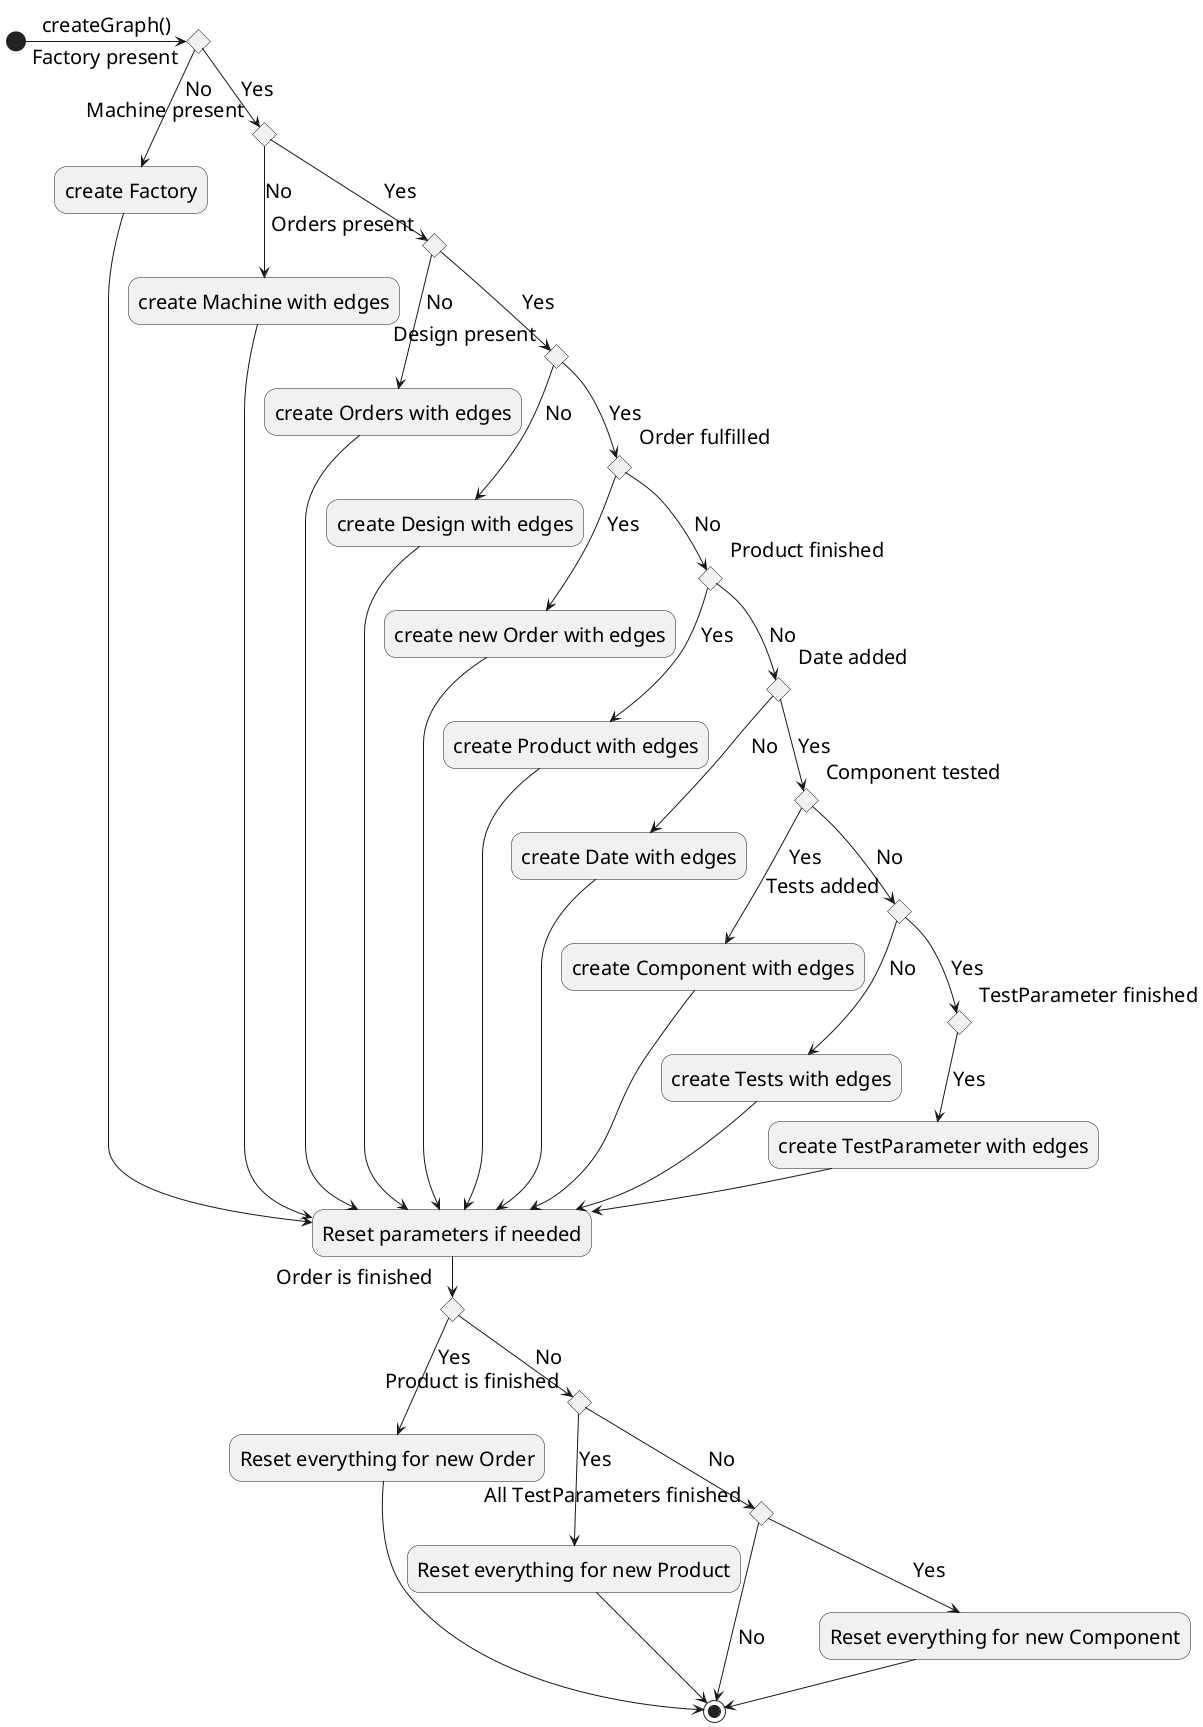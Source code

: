 @startuml

skinparam ActivityFontSize 20
skinparam ArrowFontSize 20

(*) -> [createGraph()] if "Factory present" then
    --> [No] "create Factory"
    --> "Reset parameters if needed"
else
    --> [Yes] if "Machine present" then
        --> [No] "create Machine with edges"
        --> "Reset parameters if needed"
    else
        --> [Yes] if "Orders present" then
            --> [No] "create Orders with edges"
            --> "Reset parameters if needed"
        else
            --> [Yes] if "Design present" then
                --> [No] "create Design with edges"
                --> "Reset parameters if needed"
            else
                --> [Yes] if "Order fulfilled" then
                    --> [Yes] "create new Order with edges"
                    --> "Reset parameters if needed"
                else
                    --> [No] if "Product finished" then
                        --> [Yes] "create Product with edges"
                        --> "Reset parameters if needed"
                    else
                        --> [No] if "Date added" then
                            --> [No] "create Date with edges"
                            --> "Reset parameters if needed"
                        else
                            --> [Yes] if "Component tested" then
                                --> [Yes] "create Component with edges"
                                --> "Reset parameters if needed"
                            else
                                --> [No] if "Tests added" then
                                    --> [No] "create Tests with edges"
                                    --> "Reset parameters if needed"
                                else
                                    --> [Yes] if "TestParameter finished" then
                                        --> [Yes] "create TestParameter with edges"

--> "Reset parameters if needed"

if "Order is finished" then
    --> [Yes] "Reset everything for new Order"
    --> (*)
else
    --> [No] if "Product is finished" then
        --> [Yes] "Reset everything for new Product"
        --> (*)
    else
        --> [No] if "All TestParameters finished" then
            --> [Yes] "Reset everything for new Component"
            --> (*)
            else
                --> [No] (*)
@enduml